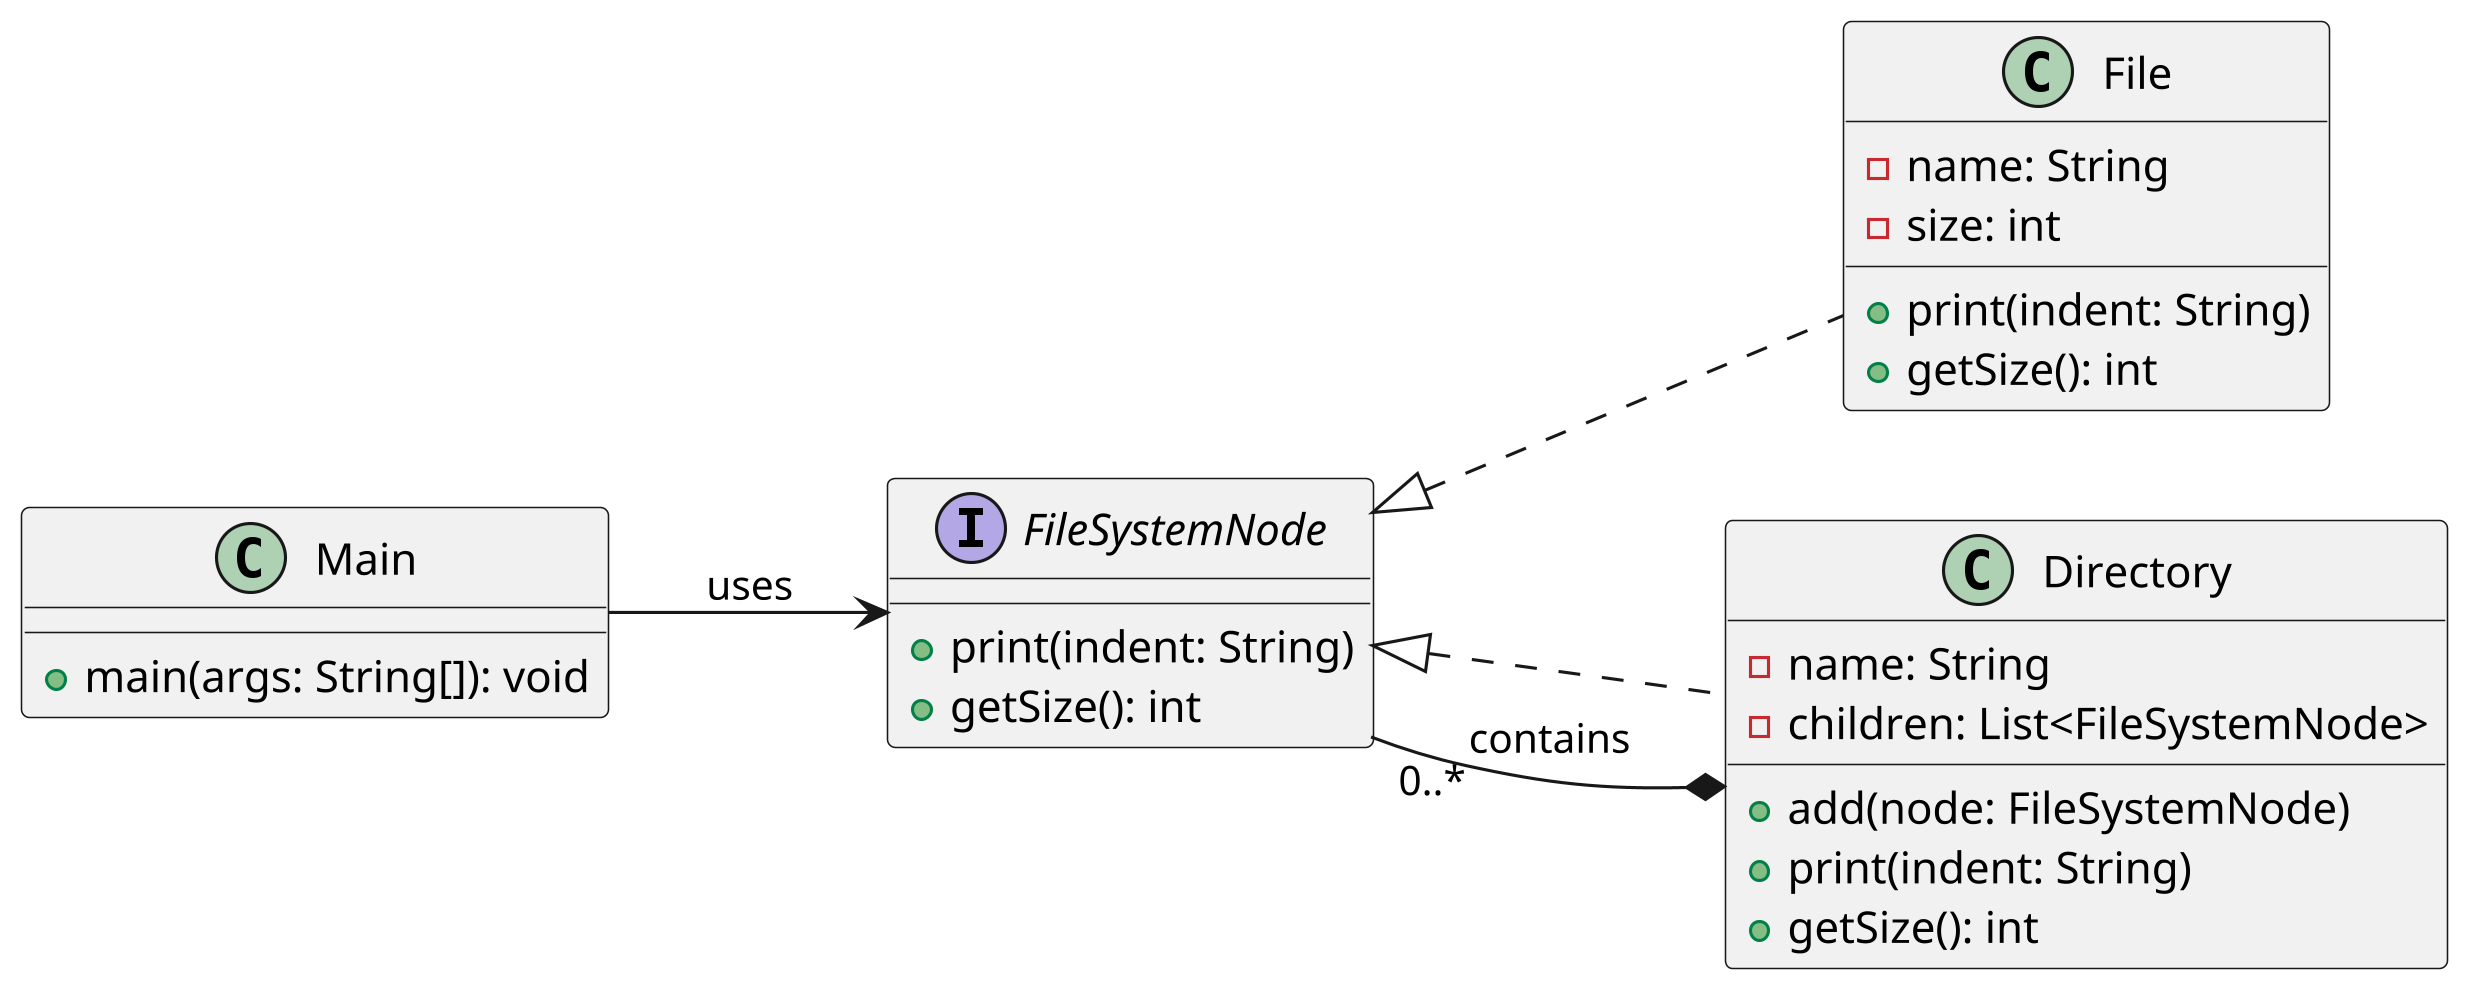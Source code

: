 @startuml 
left to right direction
skinparam dpi 300

interface FileSystemNode {
    +print(indent: String)
    +getSize(): int
}

class File implements FileSystemNode {
    -name: String
    -size: int
    +print(indent: String)
    +getSize(): int
}

class Directory implements FileSystemNode {
    -name: String
    -children: List<FileSystemNode>
    +add(node: FileSystemNode)
    +print(indent: String)
    +getSize(): int
}

class Main {
    +main(args: String[]): void
}

Directory *-- "0..*" FileSystemNode : contains
Main --> FileSystemNode : uses

@enduml
